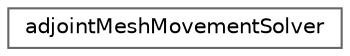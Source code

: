 digraph "Graphical Class Hierarchy"
{
 // LATEX_PDF_SIZE
  bgcolor="transparent";
  edge [fontname=Helvetica,fontsize=10,labelfontname=Helvetica,labelfontsize=10];
  node [fontname=Helvetica,fontsize=10,shape=box,height=0.2,width=0.4];
  rankdir="LR";
  Node0 [id="Node000000",label="adjointMeshMovementSolver",height=0.2,width=0.4,color="grey40", fillcolor="white", style="filled",URL="$classFoam_1_1incompressible_1_1adjointMeshMovementSolver.html",tooltip="Solver of the adjoint to the Laplace grid displacement equation."];
}
